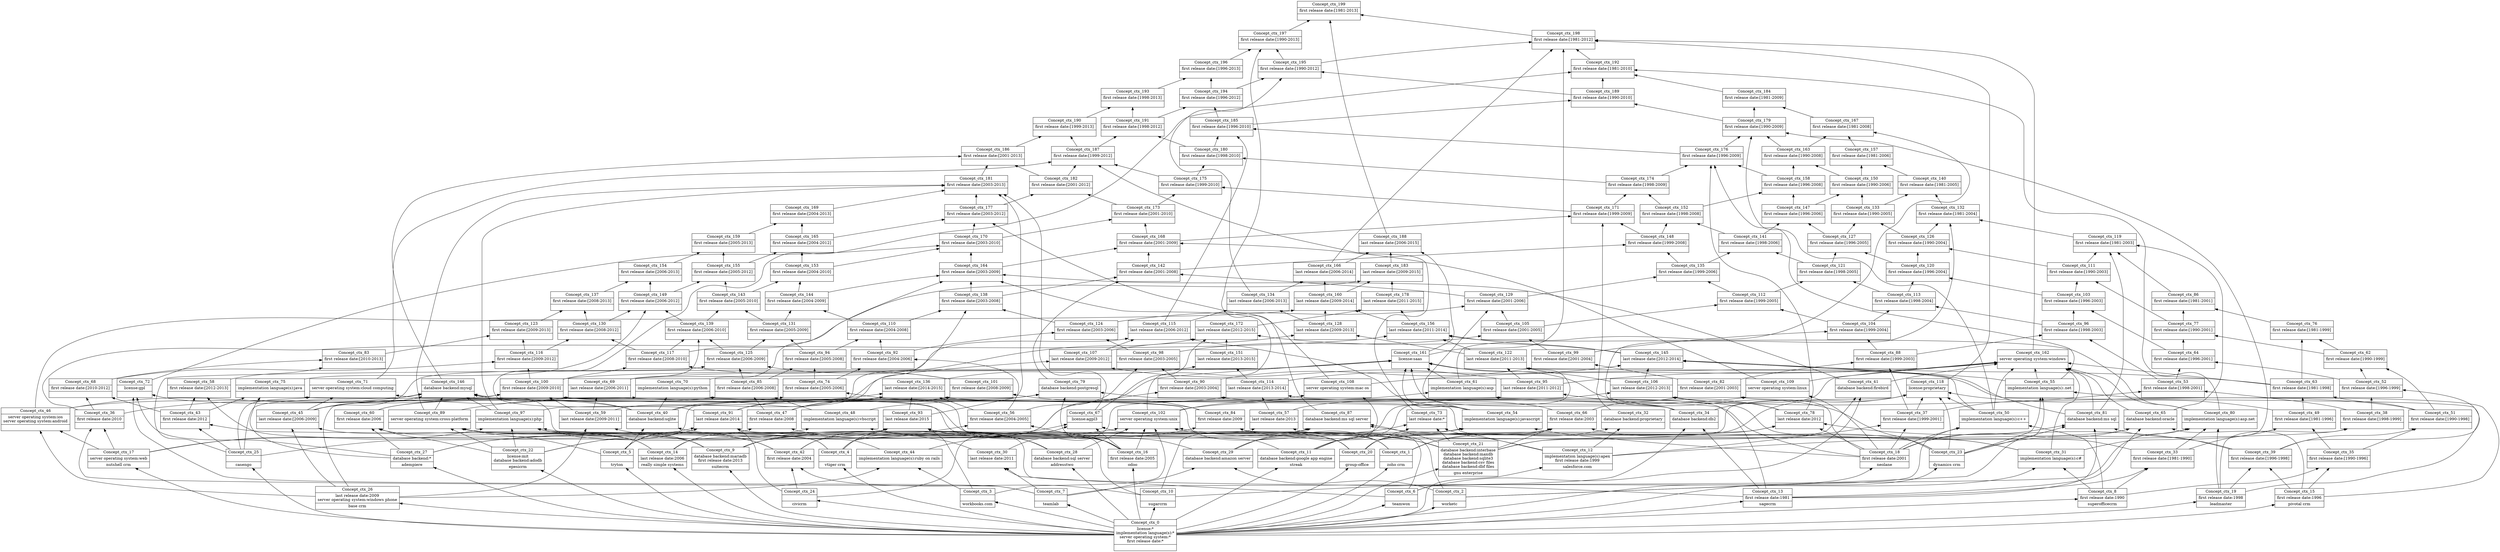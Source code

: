 digraph G { 
	rankdir=BT;
subgraph ctx { 
label="ctx";
1 [shape=record,label="{Concept_ctx_0|license:*\nimplementation language(s):*\nserver operating system:*\nfirst release date:*\n|}"];
2 [shape=record,label="{Concept_ctx_14|last release date:2006\n|really simple systems\n}"];
3 [shape=record,label="{Concept_ctx_26|last release date:2009\nserver operating system:windows phone\n|base crm\n}"];
4 [shape=record,label="{Concept_ctx_7||teamlab\n}"];
5 [shape=record,label="{Concept_ctx_5||tryton\n}"];
6 [shape=record,label="{Concept_ctx_20||group-office\n}"];
7 [shape=record,label="{Concept_ctx_24||civicrm\n}"];
8 [shape=record,label="{Concept_ctx_6||teamwox\n}"];
9 [shape=record,label="{Concept_ctx_8|first release date:1990\n|superofficecrm\n}"];
10 [shape=record,label="{Concept_ctx_10||sugarcrm\n}"];
11 [shape=record,label="{Concept_ctx_22|license:mit\ndatabase backend:adodb\n|epesicrm\n}"];
12 [shape=record,label="{Concept_ctx_13|first release date:1981\n|sagecrm\n}"];
13 [shape=record,label="{Concept_ctx_28|database backend:sql server\n|addresstwo\n}"];
14 [shape=record,label="{Concept_ctx_25||casengo\n}"];
15 [shape=record,label="{Concept_ctx_27|database backend:*\n|adempiere\n}"];
16 [shape=record,label="{Concept_ctx_11|database backend:google app engine\n|streak\n}"];
17 [shape=record,label="{Concept_ctx_1||zoho crm\n}"];
18 [shape=record,label="{Concept_ctx_3||workbooks.com\n}"];
19 [shape=record,label="{Concept_ctx_21|database backend:interbase\ndatabase backend:maxdb\ndatabase backend:sqlite3\ndatabase backend:csv files\ndatabase backend:dbf files\n|gnu enterprise\n}"];
20 [shape=record,label="{Concept_ctx_16|first release date:2005\n|odoo\n}"];
21 [shape=record,label="{Concept_ctx_9|database backend:mariadb\nfirst release date:2013\n|suitecrm\n}"];
22 [shape=record,label="{Concept_ctx_17|server operating system:web\n|nutshell crm\n}"];
23 [shape=record,label="{Concept_ctx_2||worketc\n}"];
24 [shape=record,label="{Concept_ctx_23||dynamics crm\n}"];
25 [shape=record,label="{Concept_ctx_15|first release date:1996\n|pivotal crm\n}"];
26 [shape=record,label="{Concept_ctx_19|first release date:1998\n|leadmaster\n}"];
27 [shape=record,label="{Concept_ctx_18|first release date:2001\n|neolane\n}"];
28 [shape=record,label="{Concept_ctx_12|implementation language(s):apex\nfirst release date:1999\n|salesforce.com\n}"];
29 [shape=record,label="{Concept_ctx_4||vtiger crm\n}"];
30 [shape=record,label="{Concept_ctx_30|last release date:2011\n|}"];
31 [shape=record,label="{Concept_ctx_45|last release date:[2006-2009]\n|}"];
32 [shape=record,label="{Concept_ctx_48|implementation language(s):vbscript\n|}"];
33 [shape=record,label="{Concept_ctx_44|implementation language(s):ruby on rails\n|}"];
34 [shape=record,label="{Concept_ctx_31|implementation language(s):c#\n|}"];
35 [shape=record,label="{Concept_ctx_46|server operating system:ios\nserver operating system:android\n|}"];
36 [shape=record,label="{Concept_ctx_41|database backend:firebird\n|}"];
37 [shape=record,label="{Concept_ctx_40|database backend:sqlite\n|}"];
38 [shape=record,label="{Concept_ctx_34|database backend:db2\n|}"];
39 [shape=record,label="{Concept_ctx_32|database backend:proprietary\n|}"];
40 [shape=record,label="{Concept_ctx_29|database backend:amazon server\n|}"];
41 [shape=record,label="{Concept_ctx_42|first release date:2004\n|}"];
42 [shape=record,label="{Concept_ctx_47|first release date:2008\n|}"];
43 [shape=record,label="{Concept_ctx_36|first release date:2010\n|}"];
44 [shape=record,label="{Concept_ctx_43|first release date:2012\n|}"];
45 [shape=record,label="{Concept_ctx_33|first release date:[1981-1990]\n|}"];
46 [shape=record,label="{Concept_ctx_35|first release date:[1990-1996]\n|}"];
47 [shape=record,label="{Concept_ctx_39|first release date:[1996-1998]\n|}"];
48 [shape=record,label="{Concept_ctx_38|first release date:[1998-1999]\n|}"];
49 [shape=record,label="{Concept_ctx_37|first release date:[1999-2001]\n|}"];
50 [shape=record,label="{Concept_ctx_57|last release date:2013\n|}"];
51 [shape=record,label="{Concept_ctx_59|last release date:[2009-2011]\n|}"];
52 [shape=record,label="{Concept_ctx_61|implementation language(s):asp\n|}"];
53 [shape=record,label="{Concept_ctx_55|implementation language(s):.net\n|}"];
54 [shape=record,label="{Concept_ctx_54|implementation language(s):javascript\n|}"];
55 [shape=record,label="{Concept_ctx_50|implementation language(s):c++\n|}"];
56 [shape=record,label="{Concept_ctx_60|first release date:2006\n|}"];
57 [shape=record,label="{Concept_ctx_56|first release date:[2004-2005]\n|}"];
58 [shape=record,label="{Concept_ctx_58|first release date:[2012-2013]\n|}"];
59 [shape=record,label="{Concept_ctx_49|first release date:[1981-1996]\n|}"];
60 [shape=record,label="{Concept_ctx_51|first release date:[1990-1998]\n|}"];
61 [shape=record,label="{Concept_ctx_52|first release date:[1996-1999]\n|}"];
62 [shape=record,label="{Concept_ctx_53|first release date:[1998-2001]\n|}"];
63 [shape=record,label="{Concept_ctx_69|last release date:[2006-2011]\n|}"];
64 [shape=record,label="{Concept_ctx_73|last release date:*\n|}"];
65 [shape=record,label="{Concept_ctx_72|license:gpl\n|}"];
66 [shape=record,label="{Concept_ctx_67|license:agpl3\n|}"];
67 [shape=record,label="{Concept_ctx_75|implementation language(s):java\n|}"];
68 [shape=record,label="{Concept_ctx_70|implementation language(s):python\n|}"];
69 [shape=record,label="{Concept_ctx_71|server operating system:cloud computing\n|}"];
70 [shape=record,label="{Concept_ctx_65|database backend:oracle\n|}"];
71 [shape=record,label="{Concept_ctx_66|first release date:2003\n|}"];
72 [shape=record,label="{Concept_ctx_74|first release date:[2005-2006]\n|}"];
73 [shape=record,label="{Concept_ctx_68|first release date:[2010-2012]\n|}"];
74 [shape=record,label="{Concept_ctx_63|first release date:[1981-1998]\n|}"];
75 [shape=record,label="{Concept_ctx_62|first release date:[1990-1999]\n|}"];
76 [shape=record,label="{Concept_ctx_64|first release date:[1996-2001]\n|}"];
77 [shape=record,label="{Concept_ctx_78|last release date:2012\n|}"];
78 [shape=record,label="{Concept_ctx_80|implementation language(s):asp.net\n|}"];
79 [shape=record,label="{Concept_ctx_81|database backend:ms sql\n|}"];
80 [shape=record,label="{Concept_ctx_79|database backend:postgresql\n|}"];
81 [shape=record,label="{Concept_ctx_84|first release date:2009\n|}"];
82 [shape=record,label="{Concept_ctx_82|first release date:[2001-2003]\n|}"];
83 [shape=record,label="{Concept_ctx_85|first release date:[2006-2008]\n|}"];
84 [shape=record,label="{Concept_ctx_83|first release date:[2010-2013]\n|}"];
85 [shape=record,label="{Concept_ctx_76|first release date:[1981-1999]\n|}"];
86 [shape=record,label="{Concept_ctx_77|first release date:[1990-2001]\n|}"];
87 [shape=record,label="{Concept_ctx_91|last release date:2014\n|}"];
88 [shape=record,label="{Concept_ctx_93|last release date:2015\n|}"];
89 [shape=record,label="{Concept_ctx_89|server operating system:cross-platform\n|}"];
90 [shape=record,label="{Concept_ctx_87|database backend:ms sql server\n|}"];
91 [shape=record,label="{Concept_ctx_90|first release date:[2003-2004]\n|}"];
92 [shape=record,label="{Concept_ctx_88|first release date:[1999-2003]\n|}"];
93 [shape=record,label="{Concept_ctx_92|first release date:[2004-2006]\n|}"];
94 [shape=record,label="{Concept_ctx_94|first release date:[2005-2008]\n|}"];
95 [shape=record,label="{Concept_ctx_86|first release date:[1981-2001]\n|}"];
96 [shape=record,label="{Concept_ctx_95|last release date:[2011-2012]\n|}"];
97 [shape=record,label="{Concept_ctx_97|implementation language(s):php\n|}"];
98 [shape=record,label="{Concept_ctx_102|server operating system:unix\n|}"];
99 [shape=record,label="{Concept_ctx_101|first release date:[2008-2009]\n|}"];
100 [shape=record,label="{Concept_ctx_100|first release date:[2009-2010]\n|}"];
101 [shape=record,label="{Concept_ctx_99|first release date:[2001-2004]\n|}"];
102 [shape=record,label="{Concept_ctx_98|first release date:[2003-2005]\n|}"];
103 [shape=record,label="{Concept_ctx_96|first release date:[1998-2003]\n|}"];
104 [shape=record,label="{Concept_ctx_106|last release date:[2012-2013]\n|}"];
105 [shape=record,label="{Concept_ctx_107|last release date:[2009-2012]\n|}"];
106 [shape=record,label="{Concept_ctx_109|server operating system:linux\n|}"];
107 [shape=record,label="{Concept_ctx_108|server operating system:mac os\n|}"];
108 [shape=record,label="{Concept_ctx_104|first release date:[1999-2004]\n|}"];
109 [shape=record,label="{Concept_ctx_105|first release date:[2001-2005]\n|}"];
110 [shape=record,label="{Concept_ctx_110|first release date:[2004-2008]\n|}"];
111 [shape=record,label="{Concept_ctx_103|first release date:[1996-2003]\n|}"];
112 [shape=record,label="{Concept_ctx_114|last release date:[2013-2014]\n|}"];
113 [shape=record,label="{Concept_ctx_115|last release date:[2006-2012]\n|}"];
114 [shape=record,label="{Concept_ctx_117|first release date:[2008-2010]\n|}"];
115 [shape=record,label="{Concept_ctx_116|first release date:[2009-2012]\n|}"];
116 [shape=record,label="{Concept_ctx_113|first release date:[1998-2004]\n|}"];
117 [shape=record,label="{Concept_ctx_112|first release date:[1999-2005]\n|}"];
118 [shape=record,label="{Concept_ctx_111|first release date:[1990-2003]\n|}"];
119 [shape=record,label="{Concept_ctx_122|last release date:[2011-2013]\n|}"];
120 [shape=record,label="{Concept_ctx_118|license:proprietary\n|}"];
121 [shape=record,label="{Concept_ctx_125|first release date:[2006-2009]\n|}"];
122 [shape=record,label="{Concept_ctx_124|first release date:[2003-2006]\n|}"];
123 [shape=record,label="{Concept_ctx_123|first release date:[2009-2013]\n|}"];
124 [shape=record,label="{Concept_ctx_120|first release date:[1996-2004]\n|}"];
125 [shape=record,label="{Concept_ctx_121|first release date:[1998-2005]\n|}"];
126 [shape=record,label="{Concept_ctx_119|first release date:[1981-2003]\n|}"];
127 [shape=record,label="{Concept_ctx_128|last release date:[2009-2013]\n|}"];
128 [shape=record,label="{Concept_ctx_131|first release date:[2005-2009]\n|}"];
129 [shape=record,label="{Concept_ctx_130|first release date:[2008-2012]\n|}"];
130 [shape=record,label="{Concept_ctx_129|first release date:[2001-2006]\n|}"];
131 [shape=record,label="{Concept_ctx_126|first release date:[1990-2004]\n|}"];
132 [shape=record,label="{Concept_ctx_127|first release date:[1996-2005]\n|}"];
133 [shape=record,label="{Concept_ctx_136|last release date:[2014-2015]\n|}"];
134 [shape=record,label="{Concept_ctx_134|last release date:[2006-2013]\n|}"];
135 [shape=record,label="{Concept_ctx_139|first release date:[2006-2010]\n|}"];
136 [shape=record,label="{Concept_ctx_138|first release date:[2003-2008]\n|}"];
137 [shape=record,label="{Concept_ctx_137|first release date:[2008-2013]\n|}"];
138 [shape=record,label="{Concept_ctx_135|first release date:[1999-2006]\n|}"];
139 [shape=record,label="{Concept_ctx_132|first release date:[1981-2004]\n|}"];
140 [shape=record,label="{Concept_ctx_133|first release date:[1990-2005]\n|}"];
141 [shape=record,label="{Concept_ctx_144|first release date:[2004-2009]\n|}"];
142 [shape=record,label="{Concept_ctx_143|first release date:[2005-2010]\n|}"];
143 [shape=record,label="{Concept_ctx_142|first release date:[2001-2008]\n|}"];
144 [shape=record,label="{Concept_ctx_141|first release date:[1998-2006]\n|}"];
145 [shape=record,label="{Concept_ctx_140|first release date:[1981-2005]\n|}"];
146 [shape=record,label="{Concept_ctx_145|last release date:[2012-2014]\n|}"];
147 [shape=record,label="{Concept_ctx_146|database backend:mysql\n|}"];
148 [shape=record,label="{Concept_ctx_149|first release date:[2006-2012]\n|}"];
149 [shape=record,label="{Concept_ctx_148|first release date:[1999-2008]\n|}"];
150 [shape=record,label="{Concept_ctx_147|first release date:[1996-2006]\n|}"];
151 [shape=record,label="{Concept_ctx_151|last release date:[2013-2015]\n|}"];
152 [shape=record,label="{Concept_ctx_153|first release date:[2004-2010]\n|}"];
153 [shape=record,label="{Concept_ctx_155|first release date:[2005-2012]\n|}"];
154 [shape=record,label="{Concept_ctx_154|first release date:[2006-2013]\n|}"];
155 [shape=record,label="{Concept_ctx_152|first release date:[1998-2008]\n|}"];
156 [shape=record,label="{Concept_ctx_150|first release date:[1990-2006]\n|}"];
157 [shape=record,label="{Concept_ctx_156|last release date:[2011-2014]\n|}"];
158 [shape=record,label="{Concept_ctx_159|first release date:[2005-2013]\n|}"];
159 [shape=record,label="{Concept_ctx_158|first release date:[1996-2008]\n|}"];
160 [shape=record,label="{Concept_ctx_157|first release date:[1981-2006]\n|}"];
161 [shape=record,label="{Concept_ctx_160|last release date:[2009-2014]\n|}"];
162 [shape=record,label="{Concept_ctx_161|license:saas\n|}"];
163 [shape=record,label="{Concept_ctx_162|server operating system:windows\n|}"];
164 [shape=record,label="{Concept_ctx_164|first release date:[2003-2009]\n|}"];
165 [shape=record,label="{Concept_ctx_165|first release date:[2004-2012]\n|}"];
166 [shape=record,label="{Concept_ctx_163|first release date:[1990-2008]\n|}"];
167 [shape=record,label="{Concept_ctx_166|last release date:[2006-2014]\n|}"];
168 [shape=record,label="{Concept_ctx_168|first release date:[2001-2009]\n|}"];
169 [shape=record,label="{Concept_ctx_169|first release date:[2004-2013]\n|}"];
170 [shape=record,label="{Concept_ctx_167|first release date:[1981-2008]\n|}"];
171 [shape=record,label="{Concept_ctx_170|first release date:[2003-2010]\n|}"];
172 [shape=record,label="{Concept_ctx_171|first release date:[1999-2009]\n|}"];
173 [shape=record,label="{Concept_ctx_172|last release date:[2012-2015]\n|}"];
174 [shape=record,label="{Concept_ctx_173|first release date:[2001-2010]\n|}"];
175 [shape=record,label="{Concept_ctx_174|first release date:[1998-2009]\n|}"];
176 [shape=record,label="{Concept_ctx_177|first release date:[2003-2012]\n|}"];
177 [shape=record,label="{Concept_ctx_175|first release date:[1999-2010]\n|}"];
178 [shape=record,label="{Concept_ctx_176|first release date:[1996-2009]\n|}"];
179 [shape=record,label="{Concept_ctx_178|last release date:[2011-2015]\n|}"];
180 [shape=record,label="{Concept_ctx_182|first release date:[2001-2012]\n|}"];
181 [shape=record,label="{Concept_ctx_181|first release date:[2003-2013]\n|}"];
182 [shape=record,label="{Concept_ctx_180|first release date:[1998-2010]\n|}"];
183 [shape=record,label="{Concept_ctx_179|first release date:[1990-2009]\n|}"];
184 [shape=record,label="{Concept_ctx_183|last release date:[2009-2015]\n|}"];
185 [shape=record,label="{Concept_ctx_187|first release date:[1999-2012]\n|}"];
186 [shape=record,label="{Concept_ctx_186|first release date:[2001-2013]\n|}"];
187 [shape=record,label="{Concept_ctx_185|first release date:[1996-2010]\n|}"];
188 [shape=record,label="{Concept_ctx_184|first release date:[1981-2009]\n|}"];
189 [shape=record,label="{Concept_ctx_188|last release date:[2006-2015]\n|}"];
190 [shape=record,label="{Concept_ctx_191|first release date:[1998-2012]\n|}"];
191 [shape=record,label="{Concept_ctx_190|first release date:[1999-2013]\n|}"];
192 [shape=record,label="{Concept_ctx_189|first release date:[1990-2010]\n|}"];
193 [shape=record,label="{Concept_ctx_194|first release date:[1996-2012]\n|}"];
194 [shape=record,label="{Concept_ctx_193|first release date:[1998-2013]\n|}"];
195 [shape=record,label="{Concept_ctx_192|first release date:[1981-2010]\n|}"];
196 [shape=record,label="{Concept_ctx_195|first release date:[1990-2012]\n|}"];
197 [shape=record,label="{Concept_ctx_196|first release date:[1996-2013]\n|}"];
198 [shape=record,label="{Concept_ctx_198|first release date:[1981-2012]\n|}"];
199 [shape=record,label="{Concept_ctx_197|first release date:[1990-2013]\n|}"];
200 [shape=record,label="{Concept_ctx_199|first release date:[1981-2013]\n|}"];
	1 -> 2
	1 -> 3
	1 -> 4
	1 -> 5
	1 -> 6
	1 -> 7
	1 -> 8
	1 -> 9
	1 -> 10
	1 -> 11
	1 -> 12
	1 -> 13
	1 -> 14
	1 -> 15
	1 -> 16
	1 -> 17
	1 -> 18
	1 -> 19
	1 -> 20
	1 -> 21
	1 -> 22
	1 -> 23
	1 -> 24
	1 -> 25
	1 -> 26
	1 -> 27
	1 -> 28
	1 -> 29
	4 -> 30
	8 -> 30
	3 -> 31
	2 -> 31
	13 -> 32
	2 -> 32
	3 -> 33
	18 -> 33
	9 -> 34
	23 -> 34
	3 -> 35
	22 -> 35
	8 -> 36
	19 -> 36
	5 -> 37
	19 -> 37
	12 -> 38
	10 -> 38
	28 -> 39
	17 -> 39
	4 -> 40
	23 -> 40
	7 -> 41
	10 -> 41
	13 -> 42
	5 -> 42
	4 -> 43
	22 -> 43
	16 -> 44
	14 -> 44
	9 -> 45
	12 -> 45
	9 -> 46
	25 -> 46
	25 -> 47
	26 -> 47
	28 -> 48
	26 -> 48
	28 -> 49
	27 -> 49
	34 -> 50
	14 -> 50
	30 -> 51
	3 -> 51
	32 -> 52
	12 -> 52
	23 -> 53
	24 -> 53
	25 -> 53
	2 -> 54
	6 -> 54
	27 -> 54
	8 -> 55
	9 -> 55
	27 -> 55
	15 -> 56
	2 -> 56
	11 -> 56
	41 -> 57
	20 -> 57
	21 -> 58
	44 -> 58
	46 -> 59
	45 -> 59
	46 -> 60
	47 -> 60
	47 -> 61
	48 -> 61
	49 -> 62
	48 -> 62
	51 -> 63
	31 -> 63
	15 -> 64
	16 -> 64
	19 -> 64
	28 -> 64
	15 -> 65
	4 -> 65
	37 -> 65
	6 -> 66
	7 -> 66
	20 -> 66
	21 -> 66
	15 -> 67
	17 -> 67
	44 -> 67
	3 -> 68
	20 -> 68
	37 -> 68
	28 -> 69
	31 -> 69
	14 -> 69
	12 -> 70
	19 -> 70
	25 -> 70
	27 -> 70
	6 -> 71
	19 -> 71
	24 -> 71
	29 -> 71
	56 -> 72
	20 -> 72
	44 -> 73
	43 -> 73
	59 -> 74
	60 -> 74
	61 -> 75
	60 -> 75
	61 -> 76
	62 -> 76
	17 -> 77
	6 -> 77
	27 -> 77
	47 -> 77
	45 -> 78
	4 -> 78
	24 -> 78
	26 -> 78
	12 -> 79
	24 -> 79
	27 -> 79
	47 -> 79
	20 -> 80
	27 -> 80
	37 -> 80
	11 -> 80
	8 -> 81
	17 -> 81
	23 -> 81
	33 -> 81
	27 -> 82
	71 -> 82
	32 -> 83
	56 -> 83
	42 -> 83
	73 -> 84
	58 -> 84
	75 -> 85
	74 -> 85
	75 -> 86
	76 -> 86
	5 -> 87
	7 -> 87
	22 -> 87
	12 -> 87
	24 -> 87
	11 -> 87
	18 -> 88
	20 -> 88
	21 -> 88
	29 -> 88
	13 -> 88
	10 -> 88
	5 -> 89
	21 -> 89
	29 -> 89
	41 -> 89
	11 -> 89
	19 -> 90
	21 -> 90
	40 -> 90
	34 -> 90
	10 -> 90
	41 -> 91
	71 -> 91
	49 -> 92
	82 -> 92
	57 -> 93
	72 -> 93
	83 -> 94
	72 -> 94
	85 -> 95
	86 -> 95
	30 -> 96
	77 -> 96
	6 -> 97
	22 -> 97
	29 -> 97
	41 -> 97
	21 -> 97
	11 -> 97
	15 -> 98
	6 -> 98
	17 -> 98
	18 -> 98
	19 -> 98
	20 -> 98
	13 -> 98
	81 -> 99
	42 -> 99
	81 -> 100
	40 -> 100
	51 -> 100
	35 -> 100
	43 -> 100
	82 -> 101
	91 -> 101
	57 -> 102
	91 -> 102
	62 -> 103
	92 -> 103
	77 -> 104
	50 -> 104
	60 -> 104
	51 -> 105
	96 -> 105
	27 -> 106
	98 -> 106
	16 -> 107
	98 -> 107
	101 -> 108
	92 -> 108
	102 -> 109
	101 -> 109
	93 -> 110
	94 -> 110
	76 -> 111
	103 -> 111
	50 -> 112
	45 -> 112
	87 -> 112
	105 -> 113
	63 -> 113
	54 -> 113
	99 -> 114
	100 -> 114
	73 -> 115
	100 -> 115
	108 -> 116
	103 -> 116
	108 -> 117
	109 -> 117
	111 -> 118
	86 -> 118
	40 -> 119
	104 -> 119
	96 -> 119
	55 -> 119
	16 -> 120
	24 -> 120
	6 -> 120
	59 -> 120
	55 -> 120
	38 -> 120
	49 -> 120
	83 -> 121
	99 -> 121
	31 -> 121
	102 -> 122
	93 -> 122
	84 -> 123
	115 -> 123
	111 -> 124
	116 -> 124
	117 -> 125
	116 -> 125
	70 -> 126
	118 -> 126
	79 -> 126
	95 -> 126
	119 -> 127
	105 -> 127
	94 -> 128
	121 -> 128
	114 -> 129
	115 -> 129
	122 -> 130
	109 -> 130
	54 -> 130
	124 -> 131
	118 -> 131
	124 -> 132
	125 -> 132
	57 -> 133
	38 -> 133
	88 -> 133
	42 -> 133
	87 -> 133
	89 -> 133
	113 -> 134
	127 -> 134
	114 -> 135
	63 -> 135
	121 -> 135
	37 -> 136
	110 -> 136
	122 -> 136
	129 -> 137
	123 -> 137
	117 -> 138
	130 -> 138
	131 -> 139
	126 -> 139
	38 -> 139
	131 -> 140
	132 -> 140
	110 -> 141
	128 -> 141
	135 -> 142
	128 -> 142
	136 -> 143
	80 -> 143
	130 -> 143
	125 -> 144
	138 -> 144
	139 -> 145
	140 -> 145
	112 -> 146
	53 -> 146
	79 -> 146
	74 -> 146
	104 -> 146
	97 -> 147
	31 -> 147
	35 -> 147
	14 -> 147
	37 -> 147
	33 -> 147
	54 -> 147
	89 -> 147
	135 -> 148
	129 -> 148
	67 -> 148
	138 -> 149
	143 -> 149
	144 -> 150
	132 -> 150
	112 -> 151
	133 -> 151
	141 -> 152
	142 -> 152
	148 -> 153
	142 -> 153
	137 -> 154
	148 -> 154
	149 -> 155
	144 -> 155
	150 -> 156
	140 -> 156
	119 -> 157
	146 -> 157
	78 -> 157
	43 -> 157
	154 -> 158
	153 -> 158
	150 -> 159
	155 -> 159
	156 -> 160
	145 -> 160
	127 -> 161
	157 -> 161
	35 -> 161
	100 -> 162
	52 -> 162
	63 -> 162
	54 -> 162
	24 -> 162
	26 -> 162
	29 -> 162
	14 -> 162
	38 -> 162
	79 -> 163
	36 -> 163
	78 -> 163
	55 -> 163
	96 -> 163
	107 -> 163
	40 -> 163
	70 -> 163
	53 -> 163
	74 -> 163
	106 -> 163
	34 -> 163
	68 -> 164
	136 -> 164
	36 -> 164
	98 -> 164
	141 -> 164
	152 -> 165
	153 -> 165
	156 -> 166
	159 -> 166
	161 -> 167
	134 -> 167
	106 -> 168
	164 -> 168
	143 -> 168
	165 -> 169
	158 -> 169
	160 -> 170
	52 -> 170
	166 -> 170
	152 -> 171
	164 -> 171
	65 -> 171
	149 -> 172
	39 -> 172
	168 -> 172
	66 -> 173
	151 -> 173
	146 -> 173
	97 -> 173
	168 -> 174
	171 -> 174
	155 -> 175
	172 -> 175
	165 -> 176
	107 -> 176
	171 -> 176
	174 -> 177
	172 -> 177
	175 -> 178
	53 -> 178
	77 -> 178
	159 -> 178
	173 -> 179
	157 -> 179
	174 -> 180
	176 -> 180
	66 -> 181
	176 -> 181
	88 -> 181
	169 -> 181
	97 -> 181
	89 -> 181
	175 -> 182
	177 -> 182
	178 -> 183
	166 -> 183
	34 -> 183
	55 -> 183
	114 -> 184
	161 -> 184
	179 -> 184
	64 -> 185
	177 -> 185
	180 -> 185
	69 -> 185
	181 -> 186
	180 -> 186
	147 -> 186
	113 -> 187
	178 -> 187
	182 -> 187
	183 -> 188
	170 -> 188
	167 -> 189
	184 -> 189
	162 -> 189
	185 -> 190
	182 -> 190
	185 -> 191
	186 -> 191
	187 -> 192
	183 -> 192
	187 -> 193
	190 -> 193
	191 -> 194
	190 -> 194
	192 -> 195
	188 -> 195
	78 -> 195
	87 -> 195
	193 -> 196
	192 -> 196
	134 -> 196
	193 -> 197
	194 -> 197
	195 -> 198
	196 -> 198
	120 -> 198
	167 -> 198
	162 -> 198
	163 -> 198
	196 -> 199
	90 -> 199
	197 -> 199
	198 -> 200
	199 -> 200
	189 -> 200
}
}